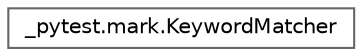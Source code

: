 digraph "Graphical Class Hierarchy"
{
 // LATEX_PDF_SIZE
  bgcolor="transparent";
  edge [fontname=Helvetica,fontsize=10,labelfontname=Helvetica,labelfontsize=10];
  node [fontname=Helvetica,fontsize=10,shape=box,height=0.2,width=0.4];
  rankdir="LR";
  Node0 [id="Node000000",label="_pytest.mark.KeywordMatcher",height=0.2,width=0.4,color="grey40", fillcolor="white", style="filled",URL="$class__pytest_1_1mark_1_1_keyword_matcher.html",tooltip=" "];
}
